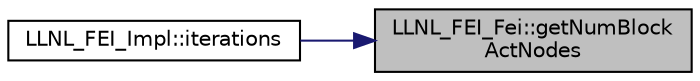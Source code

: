 digraph "LLNL_FEI_Fei::getNumBlockActNodes"
{
 // LATEX_PDF_SIZE
  edge [fontname="Helvetica",fontsize="10",labelfontname="Helvetica",labelfontsize="10"];
  node [fontname="Helvetica",fontsize="10",shape=record];
  rankdir="RL";
  Node1 [label="LLNL_FEI_Fei::getNumBlock\lActNodes",height=0.2,width=0.4,color="black", fillcolor="grey75", style="filled", fontcolor="black",tooltip=" "];
  Node1 -> Node2 [dir="back",color="midnightblue",fontsize="10",style="solid",fontname="Helvetica"];
  Node2 [label="LLNL_FEI_Impl::iterations",height=0.2,width=0.4,color="black", fillcolor="white", style="filled",URL="$class_l_l_n_l___f_e_i___impl.html#aa2c866ddaadb2708da1bba26ed62a7fc",tooltip=" "];
}
